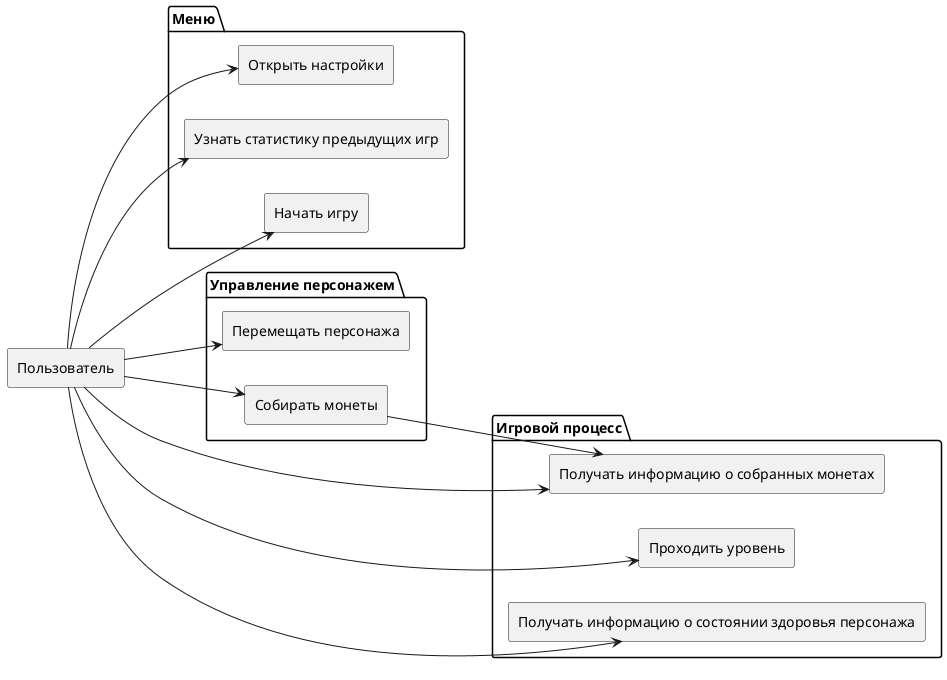 @startuml

rectangle "Пользователь" as User

left to right direction
package "Меню" {
    rectangle "Начать игру" as StartGame
    rectangle "Открыть настройки" as Settings
    rectangle "Узнать статистику предыдущих игр" as GetStatistics
}

package "Управление персонажем" {
    rectangle "Перемещать персонажа" as MoveCharacter
    rectangle "Собирать монеты" as GetCoins
}

package "Игровой процесс" {
    rectangle "Получать информацию о состоянии здоровья персонажа" as GetHealth
    rectangle "Получать информацию о собранных монетах" as CoinsInfo
    rectangle "Проходить уровень" as PassLevel
}

User --> StartGame
User --> Settings
User --> GetStatistics
User --> MoveCharacter
User --> GetCoins
GetCoins --> CoinsInfo
User --> GetHealth
User --> CoinsInfo
User --> PassLevel

@enduml